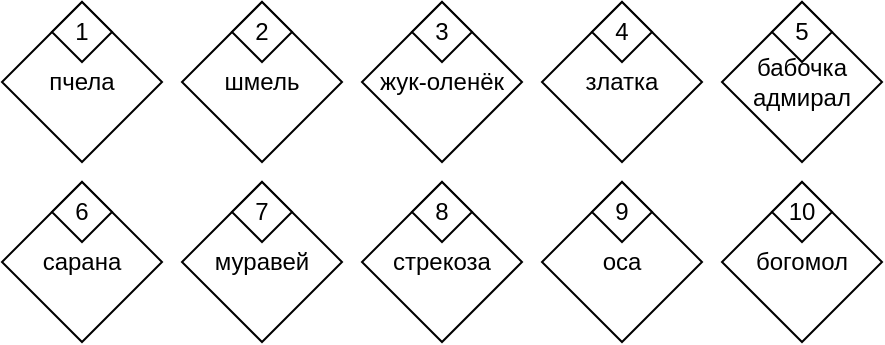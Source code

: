 <mxfile version="27.0.3" pages="4">
  <diagram name="Насекомые" id="pczSLoUAp6Cx0T1tjyxj">
    <mxGraphModel dx="570" dy="293" grid="1" gridSize="10" guides="1" tooltips="1" connect="1" arrows="1" fold="1" page="1" pageScale="1" pageWidth="827" pageHeight="1169" math="0" shadow="0">
      <root>
        <mxCell id="0" />
        <mxCell id="1" parent="0" />
        <mxCell id="ryIdYR8z_rkLLB81yYg2-5" value="" style="group" vertex="1" connectable="0" parent="1">
          <mxGeometry x="30" y="10" width="80" height="80" as="geometry" />
        </mxCell>
        <mxCell id="ryIdYR8z_rkLLB81yYg2-3" value="пчела" style="rhombus;whiteSpace=wrap;html=1;movable=1;resizable=1;rotatable=1;deletable=1;editable=1;locked=0;connectable=1;" vertex="1" parent="ryIdYR8z_rkLLB81yYg2-5">
          <mxGeometry width="80" height="80" as="geometry" />
        </mxCell>
        <mxCell id="ryIdYR8z_rkLLB81yYg2-4" value="1" style="rhombus;whiteSpace=wrap;html=1;movable=1;resizable=1;rotatable=1;deletable=1;editable=1;locked=0;connectable=1;" vertex="1" parent="ryIdYR8z_rkLLB81yYg2-5">
          <mxGeometry x="25" width="30" height="30" as="geometry" />
        </mxCell>
        <mxCell id="ryIdYR8z_rkLLB81yYg2-6" value="" style="group" vertex="1" connectable="0" parent="1">
          <mxGeometry x="120" y="10" width="80" height="80" as="geometry" />
        </mxCell>
        <mxCell id="ryIdYR8z_rkLLB81yYg2-7" value="шмель" style="rhombus;whiteSpace=wrap;html=1;movable=1;resizable=1;rotatable=1;deletable=1;editable=1;locked=0;connectable=1;" vertex="1" parent="ryIdYR8z_rkLLB81yYg2-6">
          <mxGeometry width="80" height="80" as="geometry" />
        </mxCell>
        <mxCell id="ryIdYR8z_rkLLB81yYg2-8" value="2" style="rhombus;whiteSpace=wrap;html=1;movable=1;resizable=1;rotatable=1;deletable=1;editable=1;locked=0;connectable=1;" vertex="1" parent="ryIdYR8z_rkLLB81yYg2-6">
          <mxGeometry x="25" width="30" height="30" as="geometry" />
        </mxCell>
        <mxCell id="ryIdYR8z_rkLLB81yYg2-9" value="" style="group" vertex="1" connectable="0" parent="1">
          <mxGeometry x="210" y="10" width="80" height="80" as="geometry" />
        </mxCell>
        <mxCell id="ryIdYR8z_rkLLB81yYg2-10" value="жук-оленёк" style="rhombus;whiteSpace=wrap;html=1;movable=1;resizable=1;rotatable=1;deletable=1;editable=1;locked=0;connectable=1;" vertex="1" parent="ryIdYR8z_rkLLB81yYg2-9">
          <mxGeometry width="80" height="80" as="geometry" />
        </mxCell>
        <mxCell id="ryIdYR8z_rkLLB81yYg2-11" value="3" style="rhombus;whiteSpace=wrap;html=1;movable=1;resizable=1;rotatable=1;deletable=1;editable=1;locked=0;connectable=1;" vertex="1" parent="ryIdYR8z_rkLLB81yYg2-9">
          <mxGeometry x="25" width="30" height="30" as="geometry" />
        </mxCell>
        <mxCell id="ryIdYR8z_rkLLB81yYg2-12" value="" style="group" vertex="1" connectable="0" parent="1">
          <mxGeometry x="300" y="10" width="80" height="80" as="geometry" />
        </mxCell>
        <mxCell id="ryIdYR8z_rkLLB81yYg2-13" value="златка" style="rhombus;whiteSpace=wrap;html=1;movable=1;resizable=1;rotatable=1;deletable=1;editable=1;locked=0;connectable=1;" vertex="1" parent="ryIdYR8z_rkLLB81yYg2-12">
          <mxGeometry width="80" height="80" as="geometry" />
        </mxCell>
        <mxCell id="ryIdYR8z_rkLLB81yYg2-14" value="4" style="rhombus;whiteSpace=wrap;html=1;movable=1;resizable=1;rotatable=1;deletable=1;editable=1;locked=0;connectable=1;" vertex="1" parent="ryIdYR8z_rkLLB81yYg2-12">
          <mxGeometry x="25" width="30" height="30" as="geometry" />
        </mxCell>
        <mxCell id="ryIdYR8z_rkLLB81yYg2-15" value="" style="group" vertex="1" connectable="0" parent="1">
          <mxGeometry x="390" y="10" width="80" height="80" as="geometry" />
        </mxCell>
        <mxCell id="ryIdYR8z_rkLLB81yYg2-16" value="бабочка адмирал" style="rhombus;whiteSpace=wrap;html=1;movable=1;resizable=1;rotatable=1;deletable=1;editable=1;locked=0;connectable=1;" vertex="1" parent="ryIdYR8z_rkLLB81yYg2-15">
          <mxGeometry width="80" height="80" as="geometry" />
        </mxCell>
        <mxCell id="ryIdYR8z_rkLLB81yYg2-17" value="5" style="rhombus;whiteSpace=wrap;html=1;movable=1;resizable=1;rotatable=1;deletable=1;editable=1;locked=0;connectable=1;" vertex="1" parent="ryIdYR8z_rkLLB81yYg2-15">
          <mxGeometry x="25" width="30" height="30" as="geometry" />
        </mxCell>
        <mxCell id="ryIdYR8z_rkLLB81yYg2-18" value="" style="group" vertex="1" connectable="0" parent="1">
          <mxGeometry x="30" y="100" width="80" height="80" as="geometry" />
        </mxCell>
        <mxCell id="ryIdYR8z_rkLLB81yYg2-19" value="сарана" style="rhombus;whiteSpace=wrap;html=1;movable=1;resizable=1;rotatable=1;deletable=1;editable=1;locked=0;connectable=1;" vertex="1" parent="ryIdYR8z_rkLLB81yYg2-18">
          <mxGeometry width="80" height="80" as="geometry" />
        </mxCell>
        <mxCell id="ryIdYR8z_rkLLB81yYg2-20" value="6" style="rhombus;whiteSpace=wrap;html=1;movable=1;resizable=1;rotatable=1;deletable=1;editable=1;locked=0;connectable=1;" vertex="1" parent="ryIdYR8z_rkLLB81yYg2-18">
          <mxGeometry x="25" width="30" height="30" as="geometry" />
        </mxCell>
        <mxCell id="ryIdYR8z_rkLLB81yYg2-21" value="" style="group" vertex="1" connectable="0" parent="1">
          <mxGeometry x="120" y="100" width="80" height="80" as="geometry" />
        </mxCell>
        <mxCell id="ryIdYR8z_rkLLB81yYg2-22" value="муравей" style="rhombus;whiteSpace=wrap;html=1;movable=1;resizable=1;rotatable=1;deletable=1;editable=1;locked=0;connectable=1;" vertex="1" parent="ryIdYR8z_rkLLB81yYg2-21">
          <mxGeometry width="80" height="80" as="geometry" />
        </mxCell>
        <mxCell id="ryIdYR8z_rkLLB81yYg2-23" value="7" style="rhombus;whiteSpace=wrap;html=1;movable=1;resizable=1;rotatable=1;deletable=1;editable=1;locked=0;connectable=1;" vertex="1" parent="ryIdYR8z_rkLLB81yYg2-21">
          <mxGeometry x="25" width="30" height="30" as="geometry" />
        </mxCell>
        <mxCell id="ryIdYR8z_rkLLB81yYg2-24" value="" style="group" vertex="1" connectable="0" parent="1">
          <mxGeometry x="210" y="100" width="80" height="80" as="geometry" />
        </mxCell>
        <mxCell id="ryIdYR8z_rkLLB81yYg2-25" value="стрекоза" style="rhombus;whiteSpace=wrap;html=1;movable=1;resizable=1;rotatable=1;deletable=1;editable=1;locked=0;connectable=1;" vertex="1" parent="ryIdYR8z_rkLLB81yYg2-24">
          <mxGeometry width="80" height="80" as="geometry" />
        </mxCell>
        <mxCell id="ryIdYR8z_rkLLB81yYg2-26" value="8" style="rhombus;whiteSpace=wrap;html=1;movable=1;resizable=1;rotatable=1;deletable=1;editable=1;locked=0;connectable=1;" vertex="1" parent="ryIdYR8z_rkLLB81yYg2-24">
          <mxGeometry x="25" width="30" height="30" as="geometry" />
        </mxCell>
        <mxCell id="ryIdYR8z_rkLLB81yYg2-27" value="" style="group" vertex="1" connectable="0" parent="1">
          <mxGeometry x="300" y="100" width="80" height="80" as="geometry" />
        </mxCell>
        <mxCell id="ryIdYR8z_rkLLB81yYg2-28" value="оса" style="rhombus;whiteSpace=wrap;html=1;movable=1;resizable=1;rotatable=1;deletable=1;editable=1;locked=0;connectable=1;" vertex="1" parent="ryIdYR8z_rkLLB81yYg2-27">
          <mxGeometry width="80" height="80" as="geometry" />
        </mxCell>
        <mxCell id="ryIdYR8z_rkLLB81yYg2-29" value="9" style="rhombus;whiteSpace=wrap;html=1;movable=1;resizable=1;rotatable=1;deletable=1;editable=1;locked=0;connectable=1;" vertex="1" parent="ryIdYR8z_rkLLB81yYg2-27">
          <mxGeometry x="25" width="30" height="30" as="geometry" />
        </mxCell>
        <mxCell id="ryIdYR8z_rkLLB81yYg2-30" value="" style="group" vertex="1" connectable="0" parent="1">
          <mxGeometry x="390" y="100" width="80" height="80" as="geometry" />
        </mxCell>
        <mxCell id="ryIdYR8z_rkLLB81yYg2-31" value="богомол" style="rhombus;whiteSpace=wrap;html=1;movable=1;resizable=1;rotatable=1;deletable=1;editable=1;locked=0;connectable=1;" vertex="1" parent="ryIdYR8z_rkLLB81yYg2-30">
          <mxGeometry width="80" height="80" as="geometry" />
        </mxCell>
        <mxCell id="ryIdYR8z_rkLLB81yYg2-32" value="10" style="rhombus;whiteSpace=wrap;html=1;movable=1;resizable=1;rotatable=1;deletable=1;editable=1;locked=0;connectable=1;" vertex="1" parent="ryIdYR8z_rkLLB81yYg2-30">
          <mxGeometry x="25" width="30" height="30" as="geometry" />
        </mxCell>
      </root>
    </mxGraphModel>
  </diagram>
  <diagram id="_nxK1ZPJMVX8hqCEEn-m" name="Растения">
    <mxGraphModel dx="679" dy="349" grid="1" gridSize="10" guides="1" tooltips="1" connect="1" arrows="1" fold="1" page="1" pageScale="1" pageWidth="827" pageHeight="1169" math="0" shadow="0">
      <root>
        <mxCell id="0" />
        <mxCell id="1" parent="0" />
        <mxCell id="LufGx1k-erDWd4vzFndF-3" value="" style="group" vertex="1" connectable="0" parent="1">
          <mxGeometry x="50" y="30" width="80" height="80" as="geometry" />
        </mxCell>
        <mxCell id="LufGx1k-erDWd4vzFndF-1" value="ромашка" style="ellipse;whiteSpace=wrap;html=1;aspect=fixed;" vertex="1" parent="LufGx1k-erDWd4vzFndF-3">
          <mxGeometry width="80" height="80" as="geometry" />
        </mxCell>
        <mxCell id="LufGx1k-erDWd4vzFndF-2" value="1" style="ellipse;whiteSpace=wrap;html=1;aspect=fixed;" vertex="1" parent="LufGx1k-erDWd4vzFndF-3">
          <mxGeometry x="25" width="30" height="30" as="geometry" />
        </mxCell>
        <mxCell id="LufGx1k-erDWd4vzFndF-4" value="" style="group" vertex="1" connectable="0" parent="1">
          <mxGeometry x="140" y="30" width="80" height="80" as="geometry" />
        </mxCell>
        <mxCell id="LufGx1k-erDWd4vzFndF-5" value="лютик" style="ellipse;whiteSpace=wrap;html=1;aspect=fixed;" vertex="1" parent="LufGx1k-erDWd4vzFndF-4">
          <mxGeometry width="80" height="80" as="geometry" />
        </mxCell>
        <mxCell id="LufGx1k-erDWd4vzFndF-6" value="2" style="ellipse;whiteSpace=wrap;html=1;aspect=fixed;" vertex="1" parent="LufGx1k-erDWd4vzFndF-4">
          <mxGeometry x="25" width="30" height="30" as="geometry" />
        </mxCell>
        <mxCell id="LufGx1k-erDWd4vzFndF-7" value="" style="group" vertex="1" connectable="0" parent="1">
          <mxGeometry x="230" y="30" width="80" height="80" as="geometry" />
        </mxCell>
        <mxCell id="LufGx1k-erDWd4vzFndF-8" value="клевер" style="ellipse;whiteSpace=wrap;html=1;aspect=fixed;" vertex="1" parent="LufGx1k-erDWd4vzFndF-7">
          <mxGeometry width="80" height="80" as="geometry" />
        </mxCell>
        <mxCell id="LufGx1k-erDWd4vzFndF-9" value="3" style="ellipse;whiteSpace=wrap;html=1;aspect=fixed;" vertex="1" parent="LufGx1k-erDWd4vzFndF-7">
          <mxGeometry x="25" width="30" height="30" as="geometry" />
        </mxCell>
        <mxCell id="LufGx1k-erDWd4vzFndF-10" value="" style="group" vertex="1" connectable="0" parent="1">
          <mxGeometry x="320" y="30" width="80" height="80" as="geometry" />
        </mxCell>
        <mxCell id="LufGx1k-erDWd4vzFndF-11" value="мак" style="ellipse;whiteSpace=wrap;html=1;aspect=fixed;" vertex="1" parent="LufGx1k-erDWd4vzFndF-10">
          <mxGeometry width="80" height="80" as="geometry" />
        </mxCell>
        <mxCell id="LufGx1k-erDWd4vzFndF-12" value="4" style="ellipse;whiteSpace=wrap;html=1;aspect=fixed;" vertex="1" parent="LufGx1k-erDWd4vzFndF-10">
          <mxGeometry x="25" width="30" height="30" as="geometry" />
        </mxCell>
        <mxCell id="LufGx1k-erDWd4vzFndF-13" value="" style="group" vertex="1" connectable="0" parent="1">
          <mxGeometry x="410" y="30" width="80" height="80" as="geometry" />
        </mxCell>
        <mxCell id="LufGx1k-erDWd4vzFndF-14" value="одуванчик" style="ellipse;whiteSpace=wrap;html=1;aspect=fixed;" vertex="1" parent="LufGx1k-erDWd4vzFndF-13">
          <mxGeometry width="80" height="80" as="geometry" />
        </mxCell>
        <mxCell id="LufGx1k-erDWd4vzFndF-15" value="5" style="ellipse;whiteSpace=wrap;html=1;aspect=fixed;" vertex="1" parent="LufGx1k-erDWd4vzFndF-13">
          <mxGeometry x="25" width="30" height="30" as="geometry" />
        </mxCell>
        <mxCell id="LufGx1k-erDWd4vzFndF-16" value="" style="group" vertex="1" connectable="0" parent="1">
          <mxGeometry x="50" y="120" width="80" height="80" as="geometry" />
        </mxCell>
        <mxCell id="LufGx1k-erDWd4vzFndF-17" value="тысяче-листник" style="ellipse;whiteSpace=wrap;html=1;aspect=fixed;" vertex="1" parent="LufGx1k-erDWd4vzFndF-16">
          <mxGeometry width="80" height="80" as="geometry" />
        </mxCell>
        <mxCell id="LufGx1k-erDWd4vzFndF-18" value="6" style="ellipse;whiteSpace=wrap;html=1;aspect=fixed;" vertex="1" parent="LufGx1k-erDWd4vzFndF-16">
          <mxGeometry x="25" width="30" height="30" as="geometry" />
        </mxCell>
        <mxCell id="LufGx1k-erDWd4vzFndF-19" value="" style="group" vertex="1" connectable="0" parent="1">
          <mxGeometry x="140" y="120" width="80" height="80" as="geometry" />
        </mxCell>
        <mxCell id="LufGx1k-erDWd4vzFndF-20" value="зверобой" style="ellipse;whiteSpace=wrap;html=1;aspect=fixed;" vertex="1" parent="LufGx1k-erDWd4vzFndF-19">
          <mxGeometry width="80" height="80" as="geometry" />
        </mxCell>
        <mxCell id="LufGx1k-erDWd4vzFndF-21" value="7" style="ellipse;whiteSpace=wrap;html=1;aspect=fixed;" vertex="1" parent="LufGx1k-erDWd4vzFndF-19">
          <mxGeometry x="25" width="30" height="30" as="geometry" />
        </mxCell>
        <mxCell id="LufGx1k-erDWd4vzFndF-22" value="" style="group" vertex="1" connectable="0" parent="1">
          <mxGeometry x="230" y="120" width="80" height="80" as="geometry" />
        </mxCell>
        <mxCell id="LufGx1k-erDWd4vzFndF-23" value="крапива" style="ellipse;whiteSpace=wrap;html=1;aspect=fixed;" vertex="1" parent="LufGx1k-erDWd4vzFndF-22">
          <mxGeometry width="80" height="80" as="geometry" />
        </mxCell>
        <mxCell id="LufGx1k-erDWd4vzFndF-24" value="8" style="ellipse;whiteSpace=wrap;html=1;aspect=fixed;" vertex="1" parent="LufGx1k-erDWd4vzFndF-22">
          <mxGeometry x="25" width="30" height="30" as="geometry" />
        </mxCell>
        <mxCell id="LufGx1k-erDWd4vzFndF-25" value="" style="group" vertex="1" connectable="0" parent="1">
          <mxGeometry x="320" y="120" width="80" height="80" as="geometry" />
        </mxCell>
        <mxCell id="LufGx1k-erDWd4vzFndF-26" value="мята" style="ellipse;whiteSpace=wrap;html=1;aspect=fixed;" vertex="1" parent="LufGx1k-erDWd4vzFndF-25">
          <mxGeometry width="80" height="80" as="geometry" />
        </mxCell>
        <mxCell id="LufGx1k-erDWd4vzFndF-27" value="9" style="ellipse;whiteSpace=wrap;html=1;aspect=fixed;" vertex="1" parent="LufGx1k-erDWd4vzFndF-25">
          <mxGeometry x="25" width="30" height="30" as="geometry" />
        </mxCell>
        <mxCell id="LufGx1k-erDWd4vzFndF-28" value="" style="group" vertex="1" connectable="0" parent="1">
          <mxGeometry x="410" y="120" width="80" height="80" as="geometry" />
        </mxCell>
        <mxCell id="LufGx1k-erDWd4vzFndF-29" value="иван-чай" style="ellipse;whiteSpace=wrap;html=1;aspect=fixed;" vertex="1" parent="LufGx1k-erDWd4vzFndF-28">
          <mxGeometry width="80" height="80" as="geometry" />
        </mxCell>
        <mxCell id="LufGx1k-erDWd4vzFndF-30" value="10" style="ellipse;whiteSpace=wrap;html=1;aspect=fixed;" vertex="1" parent="LufGx1k-erDWd4vzFndF-28">
          <mxGeometry x="25" width="30" height="30" as="geometry" />
        </mxCell>
      </root>
    </mxGraphModel>
  </diagram>
  <diagram id="iGvbadaEn2AEGCcJBGuu" name="Места обитания">
    <mxGraphModel dx="815" dy="418" grid="1" gridSize="10" guides="1" tooltips="1" connect="1" arrows="1" fold="1" page="1" pageScale="1" pageWidth="827" pageHeight="1169" math="0" shadow="0">
      <root>
        <mxCell id="0" />
        <mxCell id="1" parent="0" />
        <mxCell id="SVmRwi5Q0_TdOWyTNCOj-10" value="" style="group" vertex="1" connectable="0" parent="1">
          <mxGeometry x="30" y="50" width="100" height="110" as="geometry" />
        </mxCell>
        <mxCell id="SVmRwi5Q0_TdOWyTNCOj-1" value="лес" style="whiteSpace=wrap;html=1;aspect=fixed;" vertex="1" parent="SVmRwi5Q0_TdOWyTNCOj-10">
          <mxGeometry x="10" y="30" width="80" height="80" as="geometry" />
        </mxCell>
        <mxCell id="SVmRwi5Q0_TdOWyTNCOj-2" value="" style="verticalLabelPosition=bottom;verticalAlign=top;html=1;shape=mxgraph.basic.cone2;dx=0.5;dy=0.9;" vertex="1" parent="SVmRwi5Q0_TdOWyTNCOj-10">
          <mxGeometry width="100" height="40" as="geometry" />
        </mxCell>
        <mxCell id="SVmRwi5Q0_TdOWyTNCOj-39" value="1" style="ellipse;whiteSpace=wrap;html=1;aspect=fixed;" vertex="1" parent="SVmRwi5Q0_TdOWyTNCOj-10">
          <mxGeometry x="35" y="10" width="30" height="30" as="geometry" />
        </mxCell>
        <mxCell id="SVmRwi5Q0_TdOWyTNCOj-40" value="" style="group" vertex="1" connectable="0" parent="1">
          <mxGeometry x="140" y="50" width="100" height="110" as="geometry" />
        </mxCell>
        <mxCell id="SVmRwi5Q0_TdOWyTNCOj-41" value="луг" style="whiteSpace=wrap;html=1;aspect=fixed;" vertex="1" parent="SVmRwi5Q0_TdOWyTNCOj-40">
          <mxGeometry x="10" y="30" width="80" height="80" as="geometry" />
        </mxCell>
        <mxCell id="SVmRwi5Q0_TdOWyTNCOj-42" value="" style="verticalLabelPosition=bottom;verticalAlign=top;html=1;shape=mxgraph.basic.cone2;dx=0.5;dy=0.9;" vertex="1" parent="SVmRwi5Q0_TdOWyTNCOj-40">
          <mxGeometry width="100" height="40" as="geometry" />
        </mxCell>
        <mxCell id="SVmRwi5Q0_TdOWyTNCOj-43" value="2" style="ellipse;whiteSpace=wrap;html=1;aspect=fixed;" vertex="1" parent="SVmRwi5Q0_TdOWyTNCOj-40">
          <mxGeometry x="35" y="10" width="30" height="30" as="geometry" />
        </mxCell>
        <mxCell id="SVmRwi5Q0_TdOWyTNCOj-44" value="" style="group" vertex="1" connectable="0" parent="1">
          <mxGeometry x="250" y="50" width="100" height="110" as="geometry" />
        </mxCell>
        <mxCell id="SVmRwi5Q0_TdOWyTNCOj-45" value="болото" style="whiteSpace=wrap;html=1;aspect=fixed;" vertex="1" parent="SVmRwi5Q0_TdOWyTNCOj-44">
          <mxGeometry x="10" y="30" width="80" height="80" as="geometry" />
        </mxCell>
        <mxCell id="SVmRwi5Q0_TdOWyTNCOj-46" value="" style="verticalLabelPosition=bottom;verticalAlign=top;html=1;shape=mxgraph.basic.cone2;dx=0.5;dy=0.9;" vertex="1" parent="SVmRwi5Q0_TdOWyTNCOj-44">
          <mxGeometry width="100" height="40" as="geometry" />
        </mxCell>
        <mxCell id="SVmRwi5Q0_TdOWyTNCOj-47" value="3" style="ellipse;whiteSpace=wrap;html=1;aspect=fixed;" vertex="1" parent="SVmRwi5Q0_TdOWyTNCOj-44">
          <mxGeometry x="35" y="10" width="30" height="30" as="geometry" />
        </mxCell>
        <mxCell id="SVmRwi5Q0_TdOWyTNCOj-48" value="" style="group" vertex="1" connectable="0" parent="1">
          <mxGeometry x="360" y="50" width="100" height="110" as="geometry" />
        </mxCell>
        <mxCell id="SVmRwi5Q0_TdOWyTNCOj-49" value="песчаная дюна" style="whiteSpace=wrap;html=1;aspect=fixed;" vertex="1" parent="SVmRwi5Q0_TdOWyTNCOj-48">
          <mxGeometry x="10" y="30" width="80" height="80" as="geometry" />
        </mxCell>
        <mxCell id="SVmRwi5Q0_TdOWyTNCOj-50" value="" style="verticalLabelPosition=bottom;verticalAlign=top;html=1;shape=mxgraph.basic.cone2;dx=0.5;dy=0.9;" vertex="1" parent="SVmRwi5Q0_TdOWyTNCOj-48">
          <mxGeometry width="100" height="40" as="geometry" />
        </mxCell>
        <mxCell id="SVmRwi5Q0_TdOWyTNCOj-51" value="4" style="ellipse;whiteSpace=wrap;html=1;aspect=fixed;" vertex="1" parent="SVmRwi5Q0_TdOWyTNCOj-48">
          <mxGeometry x="35" y="10" width="30" height="30" as="geometry" />
        </mxCell>
        <mxCell id="SVmRwi5Q0_TdOWyTNCOj-52" value="" style="group" vertex="1" connectable="0" parent="1">
          <mxGeometry x="470" y="50" width="100" height="110" as="geometry" />
        </mxCell>
        <mxCell id="SVmRwi5Q0_TdOWyTNCOj-53" value="поляна" style="whiteSpace=wrap;html=1;aspect=fixed;" vertex="1" parent="SVmRwi5Q0_TdOWyTNCOj-52">
          <mxGeometry x="10" y="30" width="80" height="80" as="geometry" />
        </mxCell>
        <mxCell id="SVmRwi5Q0_TdOWyTNCOj-54" value="" style="verticalLabelPosition=bottom;verticalAlign=top;html=1;shape=mxgraph.basic.cone2;dx=0.5;dy=0.9;" vertex="1" parent="SVmRwi5Q0_TdOWyTNCOj-52">
          <mxGeometry width="100" height="40" as="geometry" />
        </mxCell>
        <mxCell id="SVmRwi5Q0_TdOWyTNCOj-55" value="5" style="ellipse;whiteSpace=wrap;html=1;aspect=fixed;" vertex="1" parent="SVmRwi5Q0_TdOWyTNCOj-52">
          <mxGeometry x="35" y="10" width="30" height="30" as="geometry" />
        </mxCell>
        <mxCell id="SVmRwi5Q0_TdOWyTNCOj-60" value="" style="group" vertex="1" connectable="0" parent="1">
          <mxGeometry x="30" y="170" width="100" height="110" as="geometry" />
        </mxCell>
        <mxCell id="SVmRwi5Q0_TdOWyTNCOj-61" value="горная зона" style="whiteSpace=wrap;html=1;aspect=fixed;" vertex="1" parent="SVmRwi5Q0_TdOWyTNCOj-60">
          <mxGeometry x="10" y="30" width="80" height="80" as="geometry" />
        </mxCell>
        <mxCell id="SVmRwi5Q0_TdOWyTNCOj-62" value="" style="verticalLabelPosition=bottom;verticalAlign=top;html=1;shape=mxgraph.basic.cone2;dx=0.5;dy=0.9;" vertex="1" parent="SVmRwi5Q0_TdOWyTNCOj-60">
          <mxGeometry width="100" height="40" as="geometry" />
        </mxCell>
        <mxCell id="SVmRwi5Q0_TdOWyTNCOj-63" value="6" style="ellipse;whiteSpace=wrap;html=1;aspect=fixed;" vertex="1" parent="SVmRwi5Q0_TdOWyTNCOj-60">
          <mxGeometry x="35" y="10" width="30" height="30" as="geometry" />
        </mxCell>
        <mxCell id="SVmRwi5Q0_TdOWyTNCOj-64" value="" style="group" vertex="1" connectable="0" parent="1">
          <mxGeometry x="140" y="170" width="100" height="110" as="geometry" />
        </mxCell>
        <mxCell id="SVmRwi5Q0_TdOWyTNCOj-65" value="овраг" style="whiteSpace=wrap;html=1;aspect=fixed;" vertex="1" parent="SVmRwi5Q0_TdOWyTNCOj-64">
          <mxGeometry x="10" y="30" width="80" height="80" as="geometry" />
        </mxCell>
        <mxCell id="SVmRwi5Q0_TdOWyTNCOj-66" value="" style="verticalLabelPosition=bottom;verticalAlign=top;html=1;shape=mxgraph.basic.cone2;dx=0.5;dy=0.9;" vertex="1" parent="SVmRwi5Q0_TdOWyTNCOj-64">
          <mxGeometry width="100" height="40" as="geometry" />
        </mxCell>
        <mxCell id="SVmRwi5Q0_TdOWyTNCOj-67" value="7" style="ellipse;whiteSpace=wrap;html=1;aspect=fixed;" vertex="1" parent="SVmRwi5Q0_TdOWyTNCOj-64">
          <mxGeometry x="35" y="10" width="30" height="30" as="geometry" />
        </mxCell>
        <mxCell id="SVmRwi5Q0_TdOWyTNCOj-68" value="" style="group" vertex="1" connectable="0" parent="1">
          <mxGeometry x="250" y="170" width="100" height="110" as="geometry" />
        </mxCell>
        <mxCell id="SVmRwi5Q0_TdOWyTNCOj-69" value="сад" style="whiteSpace=wrap;html=1;aspect=fixed;" vertex="1" parent="SVmRwi5Q0_TdOWyTNCOj-68">
          <mxGeometry x="10" y="30" width="80" height="80" as="geometry" />
        </mxCell>
        <mxCell id="SVmRwi5Q0_TdOWyTNCOj-70" value="" style="verticalLabelPosition=bottom;verticalAlign=top;html=1;shape=mxgraph.basic.cone2;dx=0.5;dy=0.9;" vertex="1" parent="SVmRwi5Q0_TdOWyTNCOj-68">
          <mxGeometry width="100" height="40" as="geometry" />
        </mxCell>
        <mxCell id="SVmRwi5Q0_TdOWyTNCOj-71" value="8" style="ellipse;whiteSpace=wrap;html=1;aspect=fixed;" vertex="1" parent="SVmRwi5Q0_TdOWyTNCOj-68">
          <mxGeometry x="35" y="10" width="30" height="30" as="geometry" />
        </mxCell>
        <mxCell id="SVmRwi5Q0_TdOWyTNCOj-72" value="" style="group" vertex="1" connectable="0" parent="1">
          <mxGeometry x="360" y="170" width="100" height="110" as="geometry" />
        </mxCell>
        <mxCell id="SVmRwi5Q0_TdOWyTNCOj-73" value="лесная опушка" style="whiteSpace=wrap;html=1;aspect=fixed;" vertex="1" parent="SVmRwi5Q0_TdOWyTNCOj-72">
          <mxGeometry x="10" y="30" width="80" height="80" as="geometry" />
        </mxCell>
        <mxCell id="SVmRwi5Q0_TdOWyTNCOj-74" value="" style="verticalLabelPosition=bottom;verticalAlign=top;html=1;shape=mxgraph.basic.cone2;dx=0.5;dy=0.9;" vertex="1" parent="SVmRwi5Q0_TdOWyTNCOj-72">
          <mxGeometry width="100" height="40" as="geometry" />
        </mxCell>
        <mxCell id="SVmRwi5Q0_TdOWyTNCOj-75" value="9" style="ellipse;whiteSpace=wrap;html=1;aspect=fixed;" vertex="1" parent="SVmRwi5Q0_TdOWyTNCOj-72">
          <mxGeometry x="35" y="10" width="30" height="30" as="geometry" />
        </mxCell>
        <mxCell id="SVmRwi5Q0_TdOWyTNCOj-76" value="" style="group" vertex="1" connectable="0" parent="1">
          <mxGeometry x="470" y="170" width="100" height="110" as="geometry" />
        </mxCell>
        <mxCell id="SVmRwi5Q0_TdOWyTNCOj-77" value="речная пойма" style="whiteSpace=wrap;html=1;aspect=fixed;" vertex="1" parent="SVmRwi5Q0_TdOWyTNCOj-76">
          <mxGeometry x="10" y="30" width="80" height="80" as="geometry" />
        </mxCell>
        <mxCell id="SVmRwi5Q0_TdOWyTNCOj-78" value="" style="verticalLabelPosition=bottom;verticalAlign=top;html=1;shape=mxgraph.basic.cone2;dx=0.5;dy=0.9;" vertex="1" parent="SVmRwi5Q0_TdOWyTNCOj-76">
          <mxGeometry width="100" height="40" as="geometry" />
        </mxCell>
        <mxCell id="SVmRwi5Q0_TdOWyTNCOj-79" value="10" style="ellipse;whiteSpace=wrap;html=1;aspect=fixed;" vertex="1" parent="SVmRwi5Q0_TdOWyTNCOj-76">
          <mxGeometry x="35" y="10" width="30" height="30" as="geometry" />
        </mxCell>
      </root>
    </mxGraphModel>
  </diagram>
  <diagram id="ZNTV4WXdV55Zu_Ql3fhX" name="Общие взаимоотношения">
    <mxGraphModel dx="1426" dy="732" grid="1" gridSize="10" guides="1" tooltips="1" connect="1" arrows="1" fold="1" page="1" pageScale="1" pageWidth="827" pageHeight="1169" math="0" shadow="0">
      <root>
        <mxCell id="0" />
        <mxCell id="1" parent="0" />
        <mxCell id="o_oYlONm8V89n8yl7Vkh-1" value="" style="group" vertex="1" connectable="0" parent="1">
          <mxGeometry x="170" y="350" width="100" height="110" as="geometry" />
        </mxCell>
        <mxCell id="o_oYlONm8V89n8yl7Vkh-2" value="луг" style="whiteSpace=wrap;html=1;aspect=fixed;" vertex="1" parent="o_oYlONm8V89n8yl7Vkh-1">
          <mxGeometry x="10" y="30" width="80" height="80" as="geometry" />
        </mxCell>
        <mxCell id="o_oYlONm8V89n8yl7Vkh-3" value="" style="verticalLabelPosition=bottom;verticalAlign=top;html=1;shape=mxgraph.basic.cone2;dx=0.5;dy=0.9;" vertex="1" parent="o_oYlONm8V89n8yl7Vkh-1">
          <mxGeometry width="100" height="40" as="geometry" />
        </mxCell>
        <mxCell id="o_oYlONm8V89n8yl7Vkh-4" value="2" style="ellipse;whiteSpace=wrap;html=1;aspect=fixed;" vertex="1" parent="o_oYlONm8V89n8yl7Vkh-1">
          <mxGeometry x="35" y="10" width="30" height="30" as="geometry" />
        </mxCell>
        <mxCell id="r9sPHa4laeAm-ILrQgFD-1" value="" style="group" vertex="1" connectable="0" parent="1">
          <mxGeometry x="520" y="200" width="100" height="110" as="geometry" />
        </mxCell>
        <mxCell id="r9sPHa4laeAm-ILrQgFD-2" value="лесная опушка" style="whiteSpace=wrap;html=1;aspect=fixed;" vertex="1" parent="r9sPHa4laeAm-ILrQgFD-1">
          <mxGeometry x="10" y="30" width="80" height="80" as="geometry" />
        </mxCell>
        <mxCell id="r9sPHa4laeAm-ILrQgFD-3" value="" style="verticalLabelPosition=bottom;verticalAlign=top;html=1;shape=mxgraph.basic.cone2;dx=0.5;dy=0.9;" vertex="1" parent="r9sPHa4laeAm-ILrQgFD-1">
          <mxGeometry width="100" height="40" as="geometry" />
        </mxCell>
        <mxCell id="r9sPHa4laeAm-ILrQgFD-4" value="9" style="ellipse;whiteSpace=wrap;html=1;aspect=fixed;" vertex="1" parent="r9sPHa4laeAm-ILrQgFD-1">
          <mxGeometry x="35" y="10" width="30" height="30" as="geometry" />
        </mxCell>
        <mxCell id="0WL1ZPKLoCDRLz1qUtv3-1" value="" style="group" vertex="1" connectable="0" parent="1">
          <mxGeometry x="350" y="660" width="100" height="110" as="geometry" />
        </mxCell>
        <mxCell id="0WL1ZPKLoCDRLz1qUtv3-2" value="сад" style="whiteSpace=wrap;html=1;aspect=fixed;" vertex="1" parent="0WL1ZPKLoCDRLz1qUtv3-1">
          <mxGeometry x="10" y="30" width="80" height="80" as="geometry" />
        </mxCell>
        <mxCell id="0WL1ZPKLoCDRLz1qUtv3-3" value="" style="verticalLabelPosition=bottom;verticalAlign=top;html=1;shape=mxgraph.basic.cone2;dx=0.5;dy=0.9;" vertex="1" parent="0WL1ZPKLoCDRLz1qUtv3-1">
          <mxGeometry width="100" height="40" as="geometry" />
        </mxCell>
        <mxCell id="0WL1ZPKLoCDRLz1qUtv3-4" value="8" style="ellipse;whiteSpace=wrap;html=1;aspect=fixed;" vertex="1" parent="0WL1ZPKLoCDRLz1qUtv3-1">
          <mxGeometry x="35" y="10" width="30" height="30" as="geometry" />
        </mxCell>
        <mxCell id="o9v0obmWDyjO_nG0kqYW-1" value="" style="group" vertex="1" connectable="0" parent="1">
          <mxGeometry x="560" y="810" width="100" height="110" as="geometry" />
        </mxCell>
        <mxCell id="o9v0obmWDyjO_nG0kqYW-2" value="лес" style="whiteSpace=wrap;html=1;aspect=fixed;" vertex="1" parent="o9v0obmWDyjO_nG0kqYW-1">
          <mxGeometry x="10" y="30" width="80" height="80" as="geometry" />
        </mxCell>
        <mxCell id="o9v0obmWDyjO_nG0kqYW-3" value="" style="verticalLabelPosition=bottom;verticalAlign=top;html=1;shape=mxgraph.basic.cone2;dx=0.5;dy=0.9;" vertex="1" parent="o9v0obmWDyjO_nG0kqYW-1">
          <mxGeometry width="100" height="40" as="geometry" />
        </mxCell>
        <mxCell id="o9v0obmWDyjO_nG0kqYW-4" value="1" style="ellipse;whiteSpace=wrap;html=1;aspect=fixed;" vertex="1" parent="o9v0obmWDyjO_nG0kqYW-1">
          <mxGeometry x="35" y="10" width="30" height="30" as="geometry" />
        </mxCell>
        <mxCell id="ZrQu1QoXPwl-mA0-QnF3-1" value="" style="group" vertex="1" connectable="0" parent="1">
          <mxGeometry x="680" y="490" width="100" height="110" as="geometry" />
        </mxCell>
        <mxCell id="ZrQu1QoXPwl-mA0-QnF3-2" value="поляна" style="whiteSpace=wrap;html=1;aspect=fixed;" vertex="1" parent="ZrQu1QoXPwl-mA0-QnF3-1">
          <mxGeometry x="10" y="30" width="80" height="80" as="geometry" />
        </mxCell>
        <mxCell id="ZrQu1QoXPwl-mA0-QnF3-3" value="" style="verticalLabelPosition=bottom;verticalAlign=top;html=1;shape=mxgraph.basic.cone2;dx=0.5;dy=0.9;" vertex="1" parent="ZrQu1QoXPwl-mA0-QnF3-1">
          <mxGeometry width="100" height="40" as="geometry" />
        </mxCell>
        <mxCell id="ZrQu1QoXPwl-mA0-QnF3-4" value="5" style="ellipse;whiteSpace=wrap;html=1;aspect=fixed;" vertex="1" parent="ZrQu1QoXPwl-mA0-QnF3-1">
          <mxGeometry x="35" y="10" width="30" height="30" as="geometry" />
        </mxCell>
        <mxCell id="4FtqKsVRrSVho0qqQlta-1" value="" style="group" vertex="1" connectable="0" parent="1">
          <mxGeometry x="80" y="730" width="80" height="80" as="geometry" />
        </mxCell>
        <mxCell id="4FtqKsVRrSVho0qqQlta-2" value="оса" style="rhombus;whiteSpace=wrap;html=1;movable=1;resizable=1;rotatable=1;deletable=1;editable=1;locked=0;connectable=1;" vertex="1" parent="4FtqKsVRrSVho0qqQlta-1">
          <mxGeometry width="80" height="80" as="geometry" />
        </mxCell>
        <mxCell id="4FtqKsVRrSVho0qqQlta-3" value="9" style="rhombus;whiteSpace=wrap;html=1;movable=1;resizable=1;rotatable=1;deletable=1;editable=1;locked=0;connectable=1;" vertex="1" parent="4FtqKsVRrSVho0qqQlta-1">
          <mxGeometry x="25" width="30" height="30" as="geometry" />
        </mxCell>
        <mxCell id="4FtqKsVRrSVho0qqQlta-4" style="edgeStyle=orthogonalEdgeStyle;rounded=0;orthogonalLoop=1;jettySize=auto;html=1;entryX=0;entryY=0.25;entryDx=0;entryDy=0;" edge="1" parent="1" source="4FtqKsVRrSVho0qqQlta-2" target="0WL1ZPKLoCDRLz1qUtv3-2">
          <mxGeometry relative="1" as="geometry" />
        </mxCell>
        <mxCell id="4FtqKsVRrSVho0qqQlta-5" value="живет в" style="edgeLabel;html=1;align=center;verticalAlign=middle;resizable=0;points=[];" vertex="1" connectable="0" parent="4FtqKsVRrSVho0qqQlta-4">
          <mxGeometry x="-0.42" y="-3" relative="1" as="geometry">
            <mxPoint as="offset" />
          </mxGeometry>
        </mxCell>
        <mxCell id="9RKWij0ltd5R-itLxx2H-1" value="" style="group" vertex="1" connectable="0" parent="1">
          <mxGeometry x="80" y="520" width="80" height="80" as="geometry" />
        </mxCell>
        <mxCell id="9RKWij0ltd5R-itLxx2H-2" value="стрекоза" style="rhombus;whiteSpace=wrap;html=1;movable=1;resizable=1;rotatable=1;deletable=1;editable=1;locked=0;connectable=1;" vertex="1" parent="9RKWij0ltd5R-itLxx2H-1">
          <mxGeometry width="80" height="80" as="geometry" />
        </mxCell>
        <mxCell id="9RKWij0ltd5R-itLxx2H-3" value="8" style="rhombus;whiteSpace=wrap;html=1;movable=1;resizable=1;rotatable=1;deletable=1;editable=1;locked=0;connectable=1;" vertex="1" parent="9RKWij0ltd5R-itLxx2H-1">
          <mxGeometry x="25" width="30" height="30" as="geometry" />
        </mxCell>
        <mxCell id="9RKWij0ltd5R-itLxx2H-4" style="edgeStyle=orthogonalEdgeStyle;rounded=0;orthogonalLoop=1;jettySize=auto;html=1;entryX=0.5;entryY=0;entryDx=0;entryDy=0;" edge="1" parent="1" source="9RKWij0ltd5R-itLxx2H-2" target="4FtqKsVRrSVho0qqQlta-3">
          <mxGeometry relative="1" as="geometry" />
        </mxCell>
        <mxCell id="9RKWij0ltd5R-itLxx2H-5" value="поедает" style="edgeLabel;html=1;align=center;verticalAlign=middle;resizable=0;points=[];" vertex="1" connectable="0" parent="9RKWij0ltd5R-itLxx2H-4">
          <mxGeometry x="-0.311" y="1" relative="1" as="geometry">
            <mxPoint as="offset" />
          </mxGeometry>
        </mxCell>
        <mxCell id="eURhd-FHl6DXdvEiAtk_-1" value="" style="group" vertex="1" connectable="0" parent="1">
          <mxGeometry x="290" y="520" width="80" height="80" as="geometry" />
        </mxCell>
        <mxCell id="eURhd-FHl6DXdvEiAtk_-2" value="шмель" style="rhombus;whiteSpace=wrap;html=1;movable=1;resizable=1;rotatable=1;deletable=1;editable=1;locked=0;connectable=1;" vertex="1" parent="eURhd-FHl6DXdvEiAtk_-1">
          <mxGeometry width="80" height="80" as="geometry" />
        </mxCell>
        <mxCell id="eURhd-FHl6DXdvEiAtk_-3" value="2" style="rhombus;whiteSpace=wrap;html=1;movable=1;resizable=1;rotatable=1;deletable=1;editable=1;locked=0;connectable=1;" vertex="1" parent="eURhd-FHl6DXdvEiAtk_-1">
          <mxGeometry x="25" width="30" height="30" as="geometry" />
        </mxCell>
        <mxCell id="eURhd-FHl6DXdvEiAtk_-4" style="edgeStyle=orthogonalEdgeStyle;rounded=0;orthogonalLoop=1;jettySize=auto;html=1;entryX=0;entryY=0.5;entryDx=0;entryDy=0;" edge="1" parent="1" source="9RKWij0ltd5R-itLxx2H-2" target="eURhd-FHl6DXdvEiAtk_-2">
          <mxGeometry relative="1" as="geometry" />
        </mxCell>
        <mxCell id="eURhd-FHl6DXdvEiAtk_-5" value="поедает" style="edgeLabel;html=1;align=center;verticalAlign=middle;resizable=0;points=[];" vertex="1" connectable="0" parent="eURhd-FHl6DXdvEiAtk_-4">
          <mxGeometry y="-3" relative="1" as="geometry">
            <mxPoint as="offset" />
          </mxGeometry>
        </mxCell>
        <mxCell id="rQfoyL5-mEFIAaFwqeZl-1" value="" style="group" vertex="1" connectable="0" parent="1">
          <mxGeometry x="360" y="840" width="80" height="80" as="geometry" />
        </mxCell>
        <mxCell id="rQfoyL5-mEFIAaFwqeZl-2" value="крапива" style="ellipse;whiteSpace=wrap;html=1;aspect=fixed;" vertex="1" parent="rQfoyL5-mEFIAaFwqeZl-1">
          <mxGeometry width="80" height="80" as="geometry" />
        </mxCell>
        <mxCell id="rQfoyL5-mEFIAaFwqeZl-3" value="8" style="ellipse;whiteSpace=wrap;html=1;aspect=fixed;" vertex="1" parent="rQfoyL5-mEFIAaFwqeZl-1">
          <mxGeometry x="25" width="30" height="30" as="geometry" />
        </mxCell>
        <mxCell id="rQfoyL5-mEFIAaFwqeZl-4" style="edgeStyle=orthogonalEdgeStyle;rounded=0;orthogonalLoop=1;jettySize=auto;html=1;entryX=0;entryY=0.5;entryDx=0;entryDy=0;" edge="1" parent="1" source="4FtqKsVRrSVho0qqQlta-2" target="rQfoyL5-mEFIAaFwqeZl-2">
          <mxGeometry relative="1" as="geometry" />
        </mxCell>
        <mxCell id="rQfoyL5-mEFIAaFwqeZl-5" value="опыляет" style="edgeLabel;html=1;align=center;verticalAlign=middle;resizable=0;points=[];" vertex="1" connectable="0" parent="rQfoyL5-mEFIAaFwqeZl-4">
          <mxGeometry x="0.293" relative="1" as="geometry">
            <mxPoint as="offset" />
          </mxGeometry>
        </mxCell>
        <mxCell id="rQfoyL5-mEFIAaFwqeZl-6" style="edgeStyle=orthogonalEdgeStyle;rounded=0;orthogonalLoop=1;jettySize=auto;html=1;entryX=0;entryY=0.5;entryDx=0;entryDy=0;" edge="1" parent="1" source="rQfoyL5-mEFIAaFwqeZl-2" target="o9v0obmWDyjO_nG0kqYW-2">
          <mxGeometry relative="1" as="geometry" />
        </mxCell>
        <mxCell id="rQfoyL5-mEFIAaFwqeZl-7" value="растет в" style="edgeLabel;html=1;align=center;verticalAlign=middle;resizable=0;points=[];" vertex="1" connectable="0" parent="rQfoyL5-mEFIAaFwqeZl-6">
          <mxGeometry x="-0.409" y="-2" relative="1" as="geometry">
            <mxPoint as="offset" />
          </mxGeometry>
        </mxCell>
        <mxCell id="ewsk70c2cCygB1QGcQjw-1" value="" style="group" vertex="1" connectable="0" parent="1">
          <mxGeometry x="570" y="660" width="80" height="80" as="geometry" />
        </mxCell>
        <mxCell id="ewsk70c2cCygB1QGcQjw-2" value="жук-оленёк" style="rhombus;whiteSpace=wrap;html=1;movable=1;resizable=1;rotatable=1;deletable=1;editable=1;locked=0;connectable=1;" vertex="1" parent="ewsk70c2cCygB1QGcQjw-1">
          <mxGeometry width="80" height="80" as="geometry" />
        </mxCell>
        <mxCell id="ewsk70c2cCygB1QGcQjw-3" value="3" style="rhombus;whiteSpace=wrap;html=1;movable=1;resizable=1;rotatable=1;deletable=1;editable=1;locked=0;connectable=1;" vertex="1" parent="ewsk70c2cCygB1QGcQjw-1">
          <mxGeometry x="25" width="30" height="30" as="geometry" />
        </mxCell>
        <mxCell id="ewsk70c2cCygB1QGcQjw-4" style="edgeStyle=orthogonalEdgeStyle;rounded=0;orthogonalLoop=1;jettySize=auto;html=1;entryX=0;entryY=0;entryDx=50;entryDy=0;entryPerimeter=0;" edge="1" parent="1" source="ewsk70c2cCygB1QGcQjw-2" target="o9v0obmWDyjO_nG0kqYW-3">
          <mxGeometry relative="1" as="geometry" />
        </mxCell>
        <mxCell id="ewsk70c2cCygB1QGcQjw-5" value="живет в" style="edgeLabel;html=1;align=center;verticalAlign=middle;resizable=0;points=[];" vertex="1" connectable="0" parent="ewsk70c2cCygB1QGcQjw-4">
          <mxGeometry x="-0.086" y="-3" relative="1" as="geometry">
            <mxPoint as="offset" />
          </mxGeometry>
        </mxCell>
        <mxCell id="-UHRgLQaUfLU4NMeRHqR-1" value="" style="group" vertex="1" connectable="0" parent="1">
          <mxGeometry x="470" y="520" width="80" height="80" as="geometry" />
        </mxCell>
        <mxCell id="-UHRgLQaUfLU4NMeRHqR-2" value="мак" style="ellipse;whiteSpace=wrap;html=1;aspect=fixed;" vertex="1" parent="-UHRgLQaUfLU4NMeRHqR-1">
          <mxGeometry width="80" height="80" as="geometry" />
        </mxCell>
        <mxCell id="-UHRgLQaUfLU4NMeRHqR-3" value="4" style="ellipse;whiteSpace=wrap;html=1;aspect=fixed;" vertex="1" parent="-UHRgLQaUfLU4NMeRHqR-1">
          <mxGeometry x="25" width="30" height="30" as="geometry" />
        </mxCell>
        <mxCell id="-UHRgLQaUfLU4NMeRHqR-4" style="edgeStyle=orthogonalEdgeStyle;rounded=0;orthogonalLoop=1;jettySize=auto;html=1;entryX=0;entryY=0.5;entryDx=0;entryDy=0;" edge="1" parent="1" source="eURhd-FHl6DXdvEiAtk_-2" target="-UHRgLQaUfLU4NMeRHqR-2">
          <mxGeometry relative="1" as="geometry" />
        </mxCell>
        <mxCell id="-UHRgLQaUfLU4NMeRHqR-5" value="опыляет" style="edgeLabel;html=1;align=center;verticalAlign=middle;resizable=0;points=[];" vertex="1" connectable="0" parent="-UHRgLQaUfLU4NMeRHqR-4">
          <mxGeometry x="-0.175" relative="1" as="geometry">
            <mxPoint x="-3" y="10" as="offset" />
          </mxGeometry>
        </mxCell>
        <mxCell id="-UHRgLQaUfLU4NMeRHqR-6" style="edgeStyle=orthogonalEdgeStyle;rounded=0;orthogonalLoop=1;jettySize=auto;html=1;entryX=0;entryY=0.5;entryDx=0;entryDy=0;" edge="1" parent="1" source="-UHRgLQaUfLU4NMeRHqR-2" target="ZrQu1QoXPwl-mA0-QnF3-2">
          <mxGeometry relative="1" as="geometry" />
        </mxCell>
        <mxCell id="-UHRgLQaUfLU4NMeRHqR-7" value="растет на" style="edgeLabel;html=1;align=center;verticalAlign=middle;resizable=0;points=[];" vertex="1" connectable="0" parent="-UHRgLQaUfLU4NMeRHqR-6">
          <mxGeometry x="0.2" y="2" relative="1" as="geometry">
            <mxPoint x="-13" y="-8" as="offset" />
          </mxGeometry>
        </mxCell>
        <mxCell id="N4AhGCKWFgw3IOgrChXM-1" value="" style="group" vertex="1" connectable="0" parent="1">
          <mxGeometry x="690" y="360" width="80" height="80" as="geometry" />
        </mxCell>
        <mxCell id="N4AhGCKWFgw3IOgrChXM-2" value="сарана" style="rhombus;whiteSpace=wrap;html=1;movable=1;resizable=1;rotatable=1;deletable=1;editable=1;locked=0;connectable=1;" vertex="1" parent="N4AhGCKWFgw3IOgrChXM-1">
          <mxGeometry width="80" height="80" as="geometry" />
        </mxCell>
        <mxCell id="N4AhGCKWFgw3IOgrChXM-3" value="6" style="rhombus;whiteSpace=wrap;html=1;movable=1;resizable=1;rotatable=1;deletable=1;editable=1;locked=0;connectable=1;" vertex="1" parent="N4AhGCKWFgw3IOgrChXM-1">
          <mxGeometry x="25" width="30" height="30" as="geometry" />
        </mxCell>
        <mxCell id="N4AhGCKWFgw3IOgrChXM-4" style="edgeStyle=orthogonalEdgeStyle;rounded=0;orthogonalLoop=1;jettySize=auto;html=1;entryX=0;entryY=0;entryDx=50;entryDy=0;entryPerimeter=0;" edge="1" parent="1" source="N4AhGCKWFgw3IOgrChXM-2" target="ZrQu1QoXPwl-mA0-QnF3-3">
          <mxGeometry relative="1" as="geometry" />
        </mxCell>
        <mxCell id="N4AhGCKWFgw3IOgrChXM-5" value="живет на" style="edgeLabel;html=1;align=center;verticalAlign=middle;resizable=0;points=[];" vertex="1" connectable="0" parent="N4AhGCKWFgw3IOgrChXM-4">
          <mxGeometry x="-0.2" relative="1" as="geometry">
            <mxPoint as="offset" />
          </mxGeometry>
        </mxCell>
        <mxCell id="Qii_kwJFGZZegXUPpGpY-1" value="" style="group" vertex="1" connectable="0" parent="1">
          <mxGeometry x="690" y="230" width="80" height="80" as="geometry" />
        </mxCell>
        <mxCell id="Qii_kwJFGZZegXUPpGpY-2" value="богомол" style="rhombus;whiteSpace=wrap;html=1;movable=1;resizable=1;rotatable=1;deletable=1;editable=1;locked=0;connectable=1;" vertex="1" parent="Qii_kwJFGZZegXUPpGpY-1">
          <mxGeometry width="80" height="80" as="geometry" />
        </mxCell>
        <mxCell id="Qii_kwJFGZZegXUPpGpY-3" value="10" style="rhombus;whiteSpace=wrap;html=1;movable=1;resizable=1;rotatable=1;deletable=1;editable=1;locked=0;connectable=1;" vertex="1" parent="Qii_kwJFGZZegXUPpGpY-1">
          <mxGeometry x="25" width="30" height="30" as="geometry" />
        </mxCell>
        <mxCell id="Qii_kwJFGZZegXUPpGpY-4" style="edgeStyle=orthogonalEdgeStyle;rounded=0;orthogonalLoop=1;jettySize=auto;html=1;entryX=0.5;entryY=0;entryDx=0;entryDy=0;" edge="1" parent="1" source="Qii_kwJFGZZegXUPpGpY-2" target="N4AhGCKWFgw3IOgrChXM-3">
          <mxGeometry relative="1" as="geometry" />
        </mxCell>
        <mxCell id="Qii_kwJFGZZegXUPpGpY-5" value="поедает" style="edgeLabel;html=1;align=center;verticalAlign=middle;resizable=0;points=[];" vertex="1" connectable="0" parent="Qii_kwJFGZZegXUPpGpY-4">
          <mxGeometry x="-0.24" y="1" relative="1" as="geometry">
            <mxPoint as="offset" />
          </mxGeometry>
        </mxCell>
        <mxCell id="Qii_kwJFGZZegXUPpGpY-7" style="edgeStyle=orthogonalEdgeStyle;rounded=0;orthogonalLoop=1;jettySize=auto;html=1;entryX=1;entryY=0.5;entryDx=0;entryDy=0;" edge="1" parent="1" source="Qii_kwJFGZZegXUPpGpY-2" target="r9sPHa4laeAm-ILrQgFD-2">
          <mxGeometry relative="1" as="geometry" />
        </mxCell>
        <mxCell id="Qii_kwJFGZZegXUPpGpY-8" value="живет на" style="edgeLabel;html=1;align=center;verticalAlign=middle;resizable=0;points=[];" vertex="1" connectable="0" parent="Qii_kwJFGZZegXUPpGpY-7">
          <mxGeometry relative="1" as="geometry">
            <mxPoint x="10" y="-10" as="offset" />
          </mxGeometry>
        </mxCell>
        <mxCell id="Eo5Rp94hcjdGjl1MHIDB-1" value="" style="group" vertex="1" connectable="0" parent="1">
          <mxGeometry x="690" y="100" width="80" height="80" as="geometry" />
        </mxCell>
        <mxCell id="Eo5Rp94hcjdGjl1MHIDB-2" value="муравей" style="rhombus;whiteSpace=wrap;html=1;movable=1;resizable=1;rotatable=1;deletable=1;editable=1;locked=0;connectable=1;" vertex="1" parent="Eo5Rp94hcjdGjl1MHIDB-1">
          <mxGeometry width="80" height="80" as="geometry" />
        </mxCell>
        <mxCell id="Eo5Rp94hcjdGjl1MHIDB-3" value="7" style="rhombus;whiteSpace=wrap;html=1;movable=1;resizable=1;rotatable=1;deletable=1;editable=1;locked=0;connectable=1;" vertex="1" parent="Eo5Rp94hcjdGjl1MHIDB-1">
          <mxGeometry x="25" width="30" height="30" as="geometry" />
        </mxCell>
        <mxCell id="Eo5Rp94hcjdGjl1MHIDB-4" style="edgeStyle=orthogonalEdgeStyle;rounded=0;orthogonalLoop=1;jettySize=auto;html=1;entryX=0.5;entryY=1;entryDx=0;entryDy=0;" edge="1" parent="1" source="Qii_kwJFGZZegXUPpGpY-3" target="Eo5Rp94hcjdGjl1MHIDB-2">
          <mxGeometry relative="1" as="geometry" />
        </mxCell>
        <mxCell id="Eo5Rp94hcjdGjl1MHIDB-5" value="поедает" style="edgeLabel;html=1;align=center;verticalAlign=middle;resizable=0;points=[];" vertex="1" connectable="0" parent="Eo5Rp94hcjdGjl1MHIDB-4">
          <mxGeometry x="-0.04" y="2" relative="1" as="geometry">
            <mxPoint as="offset" />
          </mxGeometry>
        </mxCell>
        <mxCell id="ExqjdhlqvmW6sW0sKDD4-1" value="" style="group" vertex="1" connectable="0" parent="1">
          <mxGeometry x="530" y="100" width="80" height="80" as="geometry" />
        </mxCell>
        <mxCell id="ExqjdhlqvmW6sW0sKDD4-2" value="иван-чай" style="ellipse;whiteSpace=wrap;html=1;aspect=fixed;" vertex="1" parent="ExqjdhlqvmW6sW0sKDD4-1">
          <mxGeometry width="80" height="80" as="geometry" />
        </mxCell>
        <mxCell id="ExqjdhlqvmW6sW0sKDD4-3" value="10" style="ellipse;whiteSpace=wrap;html=1;aspect=fixed;" vertex="1" parent="ExqjdhlqvmW6sW0sKDD4-1">
          <mxGeometry x="25" width="30" height="30" as="geometry" />
        </mxCell>
        <mxCell id="ExqjdhlqvmW6sW0sKDD4-4" style="edgeStyle=orthogonalEdgeStyle;rounded=0;orthogonalLoop=1;jettySize=auto;html=1;entryX=1;entryY=0.5;entryDx=0;entryDy=0;" edge="1" parent="1" source="Eo5Rp94hcjdGjl1MHIDB-2" target="ExqjdhlqvmW6sW0sKDD4-2">
          <mxGeometry relative="1" as="geometry" />
        </mxCell>
        <mxCell id="ExqjdhlqvmW6sW0sKDD4-5" value="опыляет" style="edgeLabel;html=1;align=center;verticalAlign=middle;resizable=0;points=[];" vertex="1" connectable="0" parent="ExqjdhlqvmW6sW0sKDD4-4">
          <mxGeometry x="0.067" y="-3" relative="1" as="geometry">
            <mxPoint x="12" y="-7" as="offset" />
          </mxGeometry>
        </mxCell>
        <mxCell id="NlSZ7CUUUqneuIFkwKLk-1" value="" style="group" vertex="1" connectable="0" parent="1">
          <mxGeometry x="390" y="365" width="80" height="80" as="geometry" />
        </mxCell>
        <mxCell id="NlSZ7CUUUqneuIFkwKLk-2" value="одуванчик" style="ellipse;whiteSpace=wrap;html=1;aspect=fixed;" vertex="1" parent="NlSZ7CUUUqneuIFkwKLk-1">
          <mxGeometry width="80" height="80" as="geometry" />
        </mxCell>
        <mxCell id="NlSZ7CUUUqneuIFkwKLk-3" value="5" style="ellipse;whiteSpace=wrap;html=1;aspect=fixed;" vertex="1" parent="NlSZ7CUUUqneuIFkwKLk-1">
          <mxGeometry x="25" width="30" height="30" as="geometry" />
        </mxCell>
        <mxCell id="NlSZ7CUUUqneuIFkwKLk-4" style="edgeStyle=orthogonalEdgeStyle;rounded=0;orthogonalLoop=1;jettySize=auto;html=1;entryX=0.5;entryY=1;entryDx=0;entryDy=0;" edge="1" parent="1" source="eURhd-FHl6DXdvEiAtk_-3" target="NlSZ7CUUUqneuIFkwKLk-2">
          <mxGeometry relative="1" as="geometry" />
        </mxCell>
        <mxCell id="NlSZ7CUUUqneuIFkwKLk-5" value="опыляет" style="edgeLabel;html=1;align=center;verticalAlign=middle;resizable=0;points=[];" vertex="1" connectable="0" parent="NlSZ7CUUUqneuIFkwKLk-4">
          <mxGeometry x="0.1" y="-1" relative="1" as="geometry">
            <mxPoint x="-1" y="-32" as="offset" />
          </mxGeometry>
        </mxCell>
        <mxCell id="NlSZ7CUUUqneuIFkwKLk-6" style="edgeStyle=orthogonalEdgeStyle;rounded=0;orthogonalLoop=1;jettySize=auto;html=1;entryX=0.5;entryY=1;entryDx=0;entryDy=0;" edge="1" parent="1" source="eURhd-FHl6DXdvEiAtk_-3" target="o_oYlONm8V89n8yl7Vkh-2">
          <mxGeometry relative="1" as="geometry" />
        </mxCell>
        <mxCell id="NlSZ7CUUUqneuIFkwKLk-7" value="живет на" style="edgeLabel;html=1;align=center;verticalAlign=middle;resizable=0;points=[];" vertex="1" connectable="0" parent="NlSZ7CUUUqneuIFkwKLk-6">
          <mxGeometry x="0.235" relative="1" as="geometry">
            <mxPoint y="-25" as="offset" />
          </mxGeometry>
        </mxCell>
        <mxCell id="Qob6vPTKMR6DTE0tYfrf-1" value="" style="group" vertex="1" connectable="0" parent="1">
          <mxGeometry x="30" y="380" width="80" height="80" as="geometry" />
        </mxCell>
        <mxCell id="Qob6vPTKMR6DTE0tYfrf-2" value="ромашка" style="ellipse;whiteSpace=wrap;html=1;aspect=fixed;" vertex="1" parent="Qob6vPTKMR6DTE0tYfrf-1">
          <mxGeometry width="80" height="80" as="geometry" />
        </mxCell>
        <mxCell id="Qob6vPTKMR6DTE0tYfrf-3" value="1" style="ellipse;whiteSpace=wrap;html=1;aspect=fixed;" vertex="1" parent="Qob6vPTKMR6DTE0tYfrf-1">
          <mxGeometry x="25" width="30" height="30" as="geometry" />
        </mxCell>
        <mxCell id="Qob6vPTKMR6DTE0tYfrf-4" style="edgeStyle=orthogonalEdgeStyle;rounded=0;orthogonalLoop=1;jettySize=auto;html=1;entryX=0;entryY=0.5;entryDx=0;entryDy=0;" edge="1" parent="1" source="Qob6vPTKMR6DTE0tYfrf-2" target="o_oYlONm8V89n8yl7Vkh-2">
          <mxGeometry relative="1" as="geometry" />
        </mxCell>
        <mxCell id="Qob6vPTKMR6DTE0tYfrf-5" value="растет на" style="edgeLabel;html=1;align=center;verticalAlign=middle;resizable=0;points=[];" vertex="1" connectable="0" parent="Qob6vPTKMR6DTE0tYfrf-4">
          <mxGeometry x="-0.1" y="1" relative="1" as="geometry">
            <mxPoint y="-9" as="offset" />
          </mxGeometry>
        </mxCell>
        <mxCell id="9V2Dj3h7sAApyML9YlKa-1" value="" style="group" vertex="1" connectable="0" parent="1">
          <mxGeometry x="180" y="230" width="80" height="80" as="geometry" />
        </mxCell>
        <mxCell id="9V2Dj3h7sAApyML9YlKa-2" value="пчела" style="rhombus;whiteSpace=wrap;html=1;movable=1;resizable=1;rotatable=1;deletable=1;editable=1;locked=0;connectable=1;" vertex="1" parent="9V2Dj3h7sAApyML9YlKa-1">
          <mxGeometry width="80" height="80" as="geometry" />
        </mxCell>
        <mxCell id="9V2Dj3h7sAApyML9YlKa-3" value="1" style="rhombus;whiteSpace=wrap;html=1;movable=1;resizable=1;rotatable=1;deletable=1;editable=1;locked=0;connectable=1;" vertex="1" parent="9V2Dj3h7sAApyML9YlKa-1">
          <mxGeometry x="25" width="30" height="30" as="geometry" />
        </mxCell>
        <mxCell id="9V2Dj3h7sAApyML9YlKa-4" style="edgeStyle=orthogonalEdgeStyle;rounded=0;orthogonalLoop=1;jettySize=auto;html=1;entryX=0;entryY=0;entryDx=50;entryDy=0;exitX=0.5;exitY=1;exitDx=0;exitDy=0;entryPerimeter=0;" edge="1" parent="1" source="9V2Dj3h7sAApyML9YlKa-2" target="o_oYlONm8V89n8yl7Vkh-3">
          <mxGeometry relative="1" as="geometry" />
        </mxCell>
        <mxCell id="9V2Dj3h7sAApyML9YlKa-5" value="живет на" style="edgeLabel;html=1;align=center;verticalAlign=middle;resizable=0;points=[];" vertex="1" connectable="0" parent="9V2Dj3h7sAApyML9YlKa-4">
          <mxGeometry x="0.046" y="2" relative="1" as="geometry">
            <mxPoint as="offset" />
          </mxGeometry>
        </mxCell>
        <mxCell id="9V2Dj3h7sAApyML9YlKa-6" style="edgeStyle=orthogonalEdgeStyle;rounded=0;orthogonalLoop=1;jettySize=auto;html=1;entryX=0.5;entryY=0;entryDx=0;entryDy=0;exitX=0;exitY=0.5;exitDx=0;exitDy=0;" edge="1" parent="1" source="9V2Dj3h7sAApyML9YlKa-2" target="Qob6vPTKMR6DTE0tYfrf-2">
          <mxGeometry relative="1" as="geometry">
            <mxPoint x="150" y="260" as="targetPoint" />
            <mxPoint x="290" y="270" as="sourcePoint" />
            <Array as="points">
              <mxPoint x="70" y="270" />
            </Array>
          </mxGeometry>
        </mxCell>
        <mxCell id="9V2Dj3h7sAApyML9YlKa-7" value="опыляет" style="edgeLabel;html=1;align=center;verticalAlign=middle;resizable=0;points=[];" vertex="1" connectable="0" parent="9V2Dj3h7sAApyML9YlKa-6">
          <mxGeometry x="0.446" y="-3" relative="1" as="geometry">
            <mxPoint x="-9" y="-18" as="offset" />
          </mxGeometry>
        </mxCell>
        <mxCell id="8yf0iAXbZsn32rB9BYtc-1" value="" style="group" vertex="1" connectable="0" parent="1">
          <mxGeometry x="300" y="300" width="80" height="80" as="geometry" />
        </mxCell>
        <mxCell id="8yf0iAXbZsn32rB9BYtc-2" value="клевер" style="ellipse;whiteSpace=wrap;html=1;aspect=fixed;" vertex="1" parent="8yf0iAXbZsn32rB9BYtc-1">
          <mxGeometry width="80" height="80" as="geometry" />
        </mxCell>
        <mxCell id="8yf0iAXbZsn32rB9BYtc-3" value="3" style="ellipse;whiteSpace=wrap;html=1;aspect=fixed;" vertex="1" parent="8yf0iAXbZsn32rB9BYtc-1">
          <mxGeometry x="25" width="30" height="30" as="geometry" />
        </mxCell>
        <mxCell id="8yf0iAXbZsn32rB9BYtc-4" style="edgeStyle=orthogonalEdgeStyle;rounded=0;orthogonalLoop=1;jettySize=auto;html=1;entryX=0.5;entryY=0;entryDx=0;entryDy=0;" edge="1" parent="1" source="9V2Dj3h7sAApyML9YlKa-2" target="8yf0iAXbZsn32rB9BYtc-3">
          <mxGeometry relative="1" as="geometry" />
        </mxCell>
        <mxCell id="8yf0iAXbZsn32rB9BYtc-5" value="опыляет" style="edgeLabel;html=1;align=center;verticalAlign=middle;resizable=0;points=[];" vertex="1" connectable="0" parent="8yf0iAXbZsn32rB9BYtc-4">
          <mxGeometry y="-1" relative="1" as="geometry">
            <mxPoint x="-5" y="-11" as="offset" />
          </mxGeometry>
        </mxCell>
        <mxCell id="8yf0iAXbZsn32rB9BYtc-6" style="edgeStyle=orthogonalEdgeStyle;rounded=0;orthogonalLoop=1;jettySize=auto;html=1;entryX=1;entryY=0.625;entryDx=0;entryDy=0;entryPerimeter=0;exitX=0.5;exitY=1;exitDx=0;exitDy=0;" edge="1" parent="1" source="8yf0iAXbZsn32rB9BYtc-2" target="o_oYlONm8V89n8yl7Vkh-2">
          <mxGeometry relative="1" as="geometry" />
        </mxCell>
        <mxCell id="8yf0iAXbZsn32rB9BYtc-7" value="растет на" style="edgeLabel;html=1;align=center;verticalAlign=middle;resizable=0;points=[];" vertex="1" connectable="0" parent="8yf0iAXbZsn32rB9BYtc-6">
          <mxGeometry x="0.339" y="-2" relative="1" as="geometry">
            <mxPoint x="-3" y="-8" as="offset" />
          </mxGeometry>
        </mxCell>
        <mxCell id="jKWRd7jC2nL9p5Eegd2z-1" value="" style="group" vertex="1" connectable="0" parent="1">
          <mxGeometry x="70" y="140" width="80" height="80" as="geometry" />
        </mxCell>
        <mxCell id="jKWRd7jC2nL9p5Eegd2z-2" value="лютик" style="ellipse;whiteSpace=wrap;html=1;aspect=fixed;" vertex="1" parent="jKWRd7jC2nL9p5Eegd2z-1">
          <mxGeometry width="80" height="80" as="geometry" />
        </mxCell>
        <mxCell id="jKWRd7jC2nL9p5Eegd2z-3" value="2" style="ellipse;whiteSpace=wrap;html=1;aspect=fixed;" vertex="1" parent="jKWRd7jC2nL9p5Eegd2z-1">
          <mxGeometry x="25" width="30" height="30" as="geometry" />
        </mxCell>
        <mxCell id="jY04qQuTJ4LWir9TId-z-1" value="" style="group" vertex="1" connectable="0" parent="1">
          <mxGeometry x="280" y="140" width="80" height="80" as="geometry" />
        </mxCell>
        <mxCell id="jY04qQuTJ4LWir9TId-z-2" value="тысяче-листник" style="ellipse;whiteSpace=wrap;html=1;aspect=fixed;" vertex="1" parent="jY04qQuTJ4LWir9TId-z-1">
          <mxGeometry width="80" height="80" as="geometry" />
        </mxCell>
        <mxCell id="jY04qQuTJ4LWir9TId-z-3" value="6" style="ellipse;whiteSpace=wrap;html=1;aspect=fixed;" vertex="1" parent="jY04qQuTJ4LWir9TId-z-1">
          <mxGeometry x="25" width="30" height="30" as="geometry" />
        </mxCell>
        <mxCell id="jY04qQuTJ4LWir9TId-z-4" style="edgeStyle=orthogonalEdgeStyle;rounded=0;orthogonalLoop=1;jettySize=auto;html=1;entryX=0;entryY=0.5;entryDx=0;entryDy=0;exitX=0.5;exitY=0;exitDx=0;exitDy=0;" edge="1" parent="1" source="9V2Dj3h7sAApyML9YlKa-2" target="jY04qQuTJ4LWir9TId-z-2">
          <mxGeometry relative="1" as="geometry" />
        </mxCell>
        <mxCell id="jY04qQuTJ4LWir9TId-z-5" style="edgeStyle=orthogonalEdgeStyle;rounded=0;orthogonalLoop=1;jettySize=auto;html=1;entryX=1;entryY=0.5;entryDx=0;entryDy=0;exitX=0.5;exitY=0;exitDx=0;exitDy=0;" edge="1" parent="1" source="9V2Dj3h7sAApyML9YlKa-3" target="jKWRd7jC2nL9p5Eegd2z-2">
          <mxGeometry relative="1" as="geometry" />
        </mxCell>
        <mxCell id="jY04qQuTJ4LWir9TId-z-6" value="Опыляет" style="edgeLabel;html=1;align=center;verticalAlign=middle;resizable=0;points=[];" vertex="1" connectable="0" parent="jY04qQuTJ4LWir9TId-z-5">
          <mxGeometry x="-0.567" y="-1" relative="1" as="geometry">
            <mxPoint as="offset" />
          </mxGeometry>
        </mxCell>
        <mxCell id="8pHCTReCoADjaJfEI5Xi-1" value="" style="group" vertex="1" connectable="0" parent="1">
          <mxGeometry x="430" y="140" width="80" height="80" as="geometry" />
        </mxCell>
        <mxCell id="8pHCTReCoADjaJfEI5Xi-2" value="бабочка адмирал" style="rhombus;whiteSpace=wrap;html=1;movable=1;resizable=1;rotatable=1;deletable=1;editable=1;locked=0;connectable=1;" vertex="1" parent="8pHCTReCoADjaJfEI5Xi-1">
          <mxGeometry width="80" height="80" as="geometry" />
        </mxCell>
        <mxCell id="8pHCTReCoADjaJfEI5Xi-3" value="5" style="rhombus;whiteSpace=wrap;html=1;movable=1;resizable=1;rotatable=1;deletable=1;editable=1;locked=0;connectable=1;" vertex="1" parent="8pHCTReCoADjaJfEI5Xi-1">
          <mxGeometry x="25" width="30" height="30" as="geometry" />
        </mxCell>
        <mxCell id="8pHCTReCoADjaJfEI5Xi-4" style="edgeStyle=orthogonalEdgeStyle;rounded=0;orthogonalLoop=1;jettySize=auto;html=1;entryX=1;entryY=0.5;entryDx=0;entryDy=0;" edge="1" parent="1" source="8pHCTReCoADjaJfEI5Xi-2" target="jY04qQuTJ4LWir9TId-z-2">
          <mxGeometry relative="1" as="geometry" />
        </mxCell>
        <mxCell id="8pHCTReCoADjaJfEI5Xi-5" value="опыляет" style="edgeLabel;html=1;align=center;verticalAlign=middle;resizable=0;points=[];" vertex="1" connectable="0" parent="8pHCTReCoADjaJfEI5Xi-4">
          <mxGeometry x="-0.1" y="-3" relative="1" as="geometry">
            <mxPoint as="offset" />
          </mxGeometry>
        </mxCell>
        <mxCell id="-ASHUInzkn4mo8eBfGBW-1" value="" style="group" vertex="1" connectable="0" parent="1">
          <mxGeometry x="430" y="30" width="80" height="80" as="geometry" />
        </mxCell>
        <mxCell id="-ASHUInzkn4mo8eBfGBW-2" value="мята" style="ellipse;whiteSpace=wrap;html=1;aspect=fixed;" vertex="1" parent="-ASHUInzkn4mo8eBfGBW-1">
          <mxGeometry width="80" height="80" as="geometry" />
        </mxCell>
        <mxCell id="-ASHUInzkn4mo8eBfGBW-3" value="9" style="ellipse;whiteSpace=wrap;html=1;aspect=fixed;" vertex="1" parent="-ASHUInzkn4mo8eBfGBW-1">
          <mxGeometry x="25" width="30" height="30" as="geometry" />
        </mxCell>
        <mxCell id="-ASHUInzkn4mo8eBfGBW-4" style="edgeStyle=orthogonalEdgeStyle;rounded=0;orthogonalLoop=1;jettySize=auto;html=1;entryX=0.5;entryY=1;entryDx=0;entryDy=0;" edge="1" parent="1" source="8pHCTReCoADjaJfEI5Xi-3" target="-ASHUInzkn4mo8eBfGBW-2">
          <mxGeometry relative="1" as="geometry" />
        </mxCell>
        <mxCell id="-ASHUInzkn4mo8eBfGBW-5" value="опыляет" style="edgeLabel;html=1;align=center;verticalAlign=middle;resizable=0;points=[];" vertex="1" connectable="0" parent="-ASHUInzkn4mo8eBfGBW-4">
          <mxGeometry x="0.36" relative="1" as="geometry">
            <mxPoint as="offset" />
          </mxGeometry>
        </mxCell>
      </root>
    </mxGraphModel>
  </diagram>
</mxfile>

